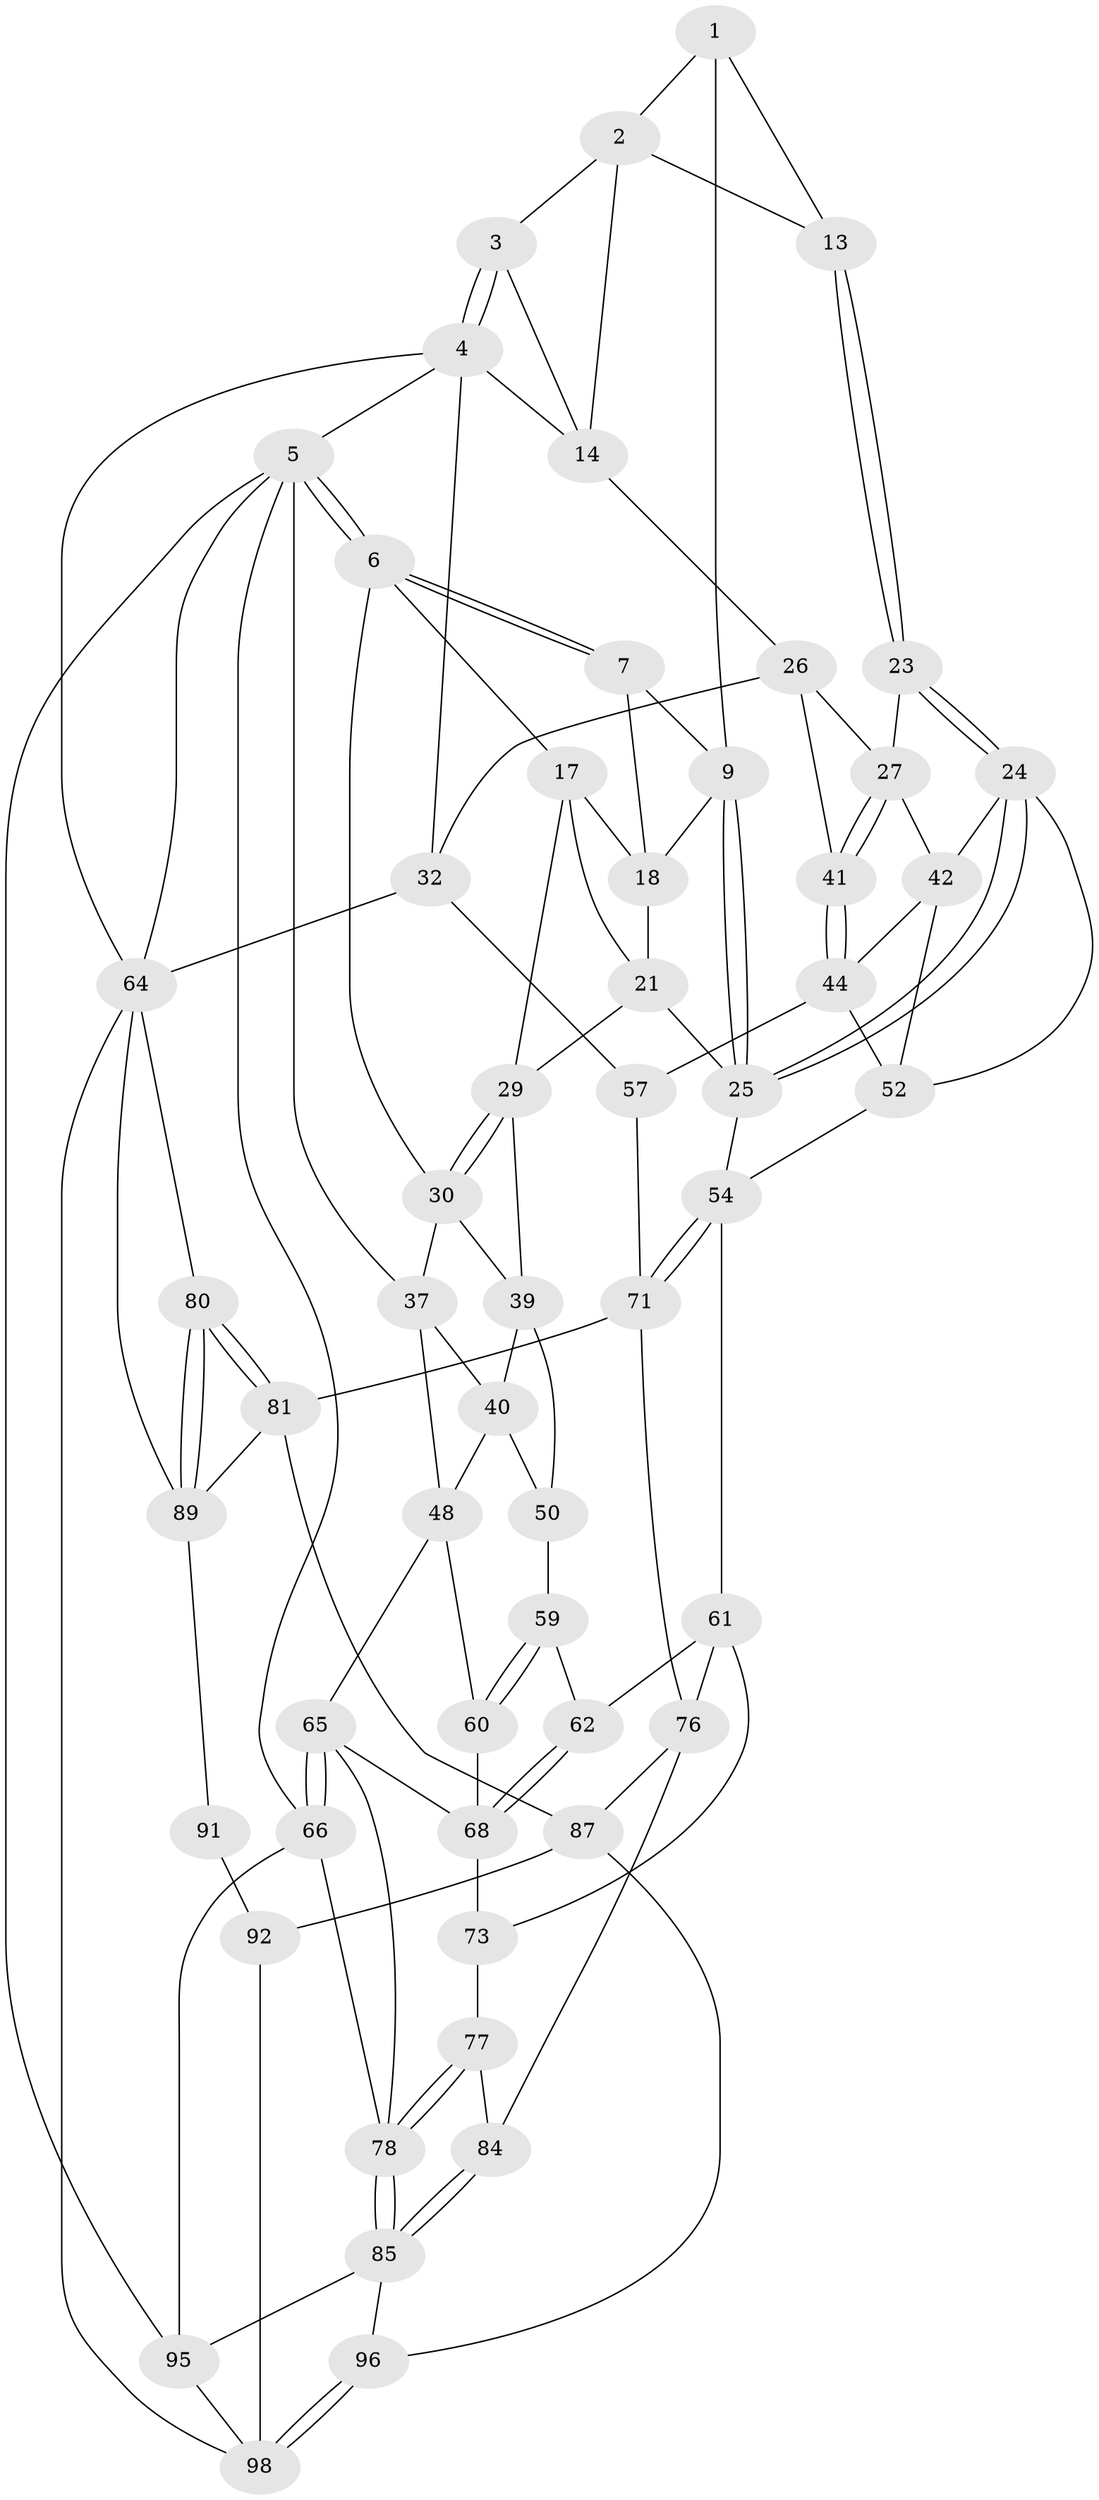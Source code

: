 // Generated by graph-tools (version 1.1) at 2025/24/03/03/25 07:24:33]
// undirected, 56 vertices, 125 edges
graph export_dot {
graph [start="1"]
  node [color=gray90,style=filled];
  1 [pos="+0.6715556849100277+0",super="+8"];
  2 [pos="+0.7105458106193537+0",super="+12"];
  3 [pos="+1+0"];
  4 [pos="+1+0",super="+20"];
  5 [pos="+0+0",super="+67"];
  6 [pos="+0+0",super="+16"];
  7 [pos="+0.40341287358680716+0",super="+11"];
  9 [pos="+0.4504199654060981+0.15202892241704108",super="+10"];
  13 [pos="+0.6925534294571688+0.12344540223227825"];
  14 [pos="+0.8250391515458864+0.12732715888087412",super="+15"];
  17 [pos="+0.10154556474601875+0.034175677371202404",super="+22"];
  18 [pos="+0.21223468557721153+0.06267396083041654",super="+19"];
  21 [pos="+0.32870272403967304+0.16808617136908355",super="+34"];
  23 [pos="+0.6649810570461363+0.16608475713804052"];
  24 [pos="+0.5212519661685262+0.23150226424793865",super="+43"];
  25 [pos="+0.49169434979416854+0.22660802364404767",super="+36"];
  26 [pos="+0.831222254999256+0.2047014328932905",super="+33"];
  27 [pos="+0.7877084009668597+0.2548355787083603",super="+28"];
  29 [pos="+0.2123468925828257+0.28455552699090136",super="+35"];
  30 [pos="+0.1356310566107026+0.24858251001226395",super="+31"];
  32 [pos="+1+0.25808073099208556",super="+56"];
  37 [pos="+0.037532236524875674+0.25945860001689103",super="+38"];
  39 [pos="+0.07980837258240163+0.30425473884064325",super="+46"];
  40 [pos="+0.06509092355651232+0.30828897363204344",super="+47"];
  41 [pos="+0.8384066896570227+0.3558022238113976"];
  42 [pos="+0.7164123444899643+0.3001524359139254",super="+45"];
  44 [pos="+0.8266957746673199+0.3951714768476192",super="+58"];
  48 [pos="+0+0.44943022407989147",super="+49"];
  50 [pos="+0.21861134436440982+0.3840056009995845",super="+51"];
  52 [pos="+0.6336571153466374+0.4278028632970456",super="+53"];
  54 [pos="+0.6060602759621587+0.5328106262496839",super="+55"];
  57 [pos="+0.924954692189877+0.5003784859320151"];
  59 [pos="+0.11483518420536439+0.5314601150325428",super="+63"];
  60 [pos="+0.11384243947233982+0.5323416156919849"];
  61 [pos="+0.33250412853446387+0.5668806341559178",super="+72"];
  62 [pos="+0.30677570548522154+0.5604970252641885"];
  64 [pos="+1+0.6831413015626066",super="+99"];
  65 [pos="+0+0.6600529556155093",super="+70"];
  66 [pos="+0+0.9062838908324936",super="+93"];
  68 [pos="+0.2004372547448176+0.6403691002176504",super="+69"];
  71 [pos="+0.6169762519932291+0.5750741272091151",super="+75"];
  73 [pos="+0.3336306563381025+0.7017673645552136",super="+74"];
  76 [pos="+0.5363456306660594+0.6666610023879467",super="+83"];
  77 [pos="+0.20917195387597787+0.7273303427286576",super="+82"];
  78 [pos="+0.1996161234047325+0.7458846849157317",super="+79"];
  80 [pos="+1+0.7177314115478498"];
  81 [pos="+0.6962046072865976+0.691784647297338",super="+86"];
  84 [pos="+0.3382015082009347+0.7730824030683117"];
  85 [pos="+0.31024032531841866+0.8094311820405983",super="+94"];
  87 [pos="+0.6846802186565443+0.7502726794529251",super="+88"];
  89 [pos="+0.821754928758021+0.9208669024310345",super="+90"];
  91 [pos="+0.7803908837016884+0.9138331705530196"];
  92 [pos="+0.6885458638677876+0.869307033662468",super="+97"];
  95 [pos="+0.1916355213857034+0.9486188991968088",super="+101"];
  96 [pos="+0.5159073103268543+0.9797322209288989"];
  98 [pos="+0.5335493978801255+1",super="+100"];
  1 -- 2;
  1 -- 13;
  1 -- 9;
  2 -- 3;
  2 -- 13;
  2 -- 14;
  3 -- 4;
  3 -- 4;
  3 -- 14;
  4 -- 5;
  4 -- 64;
  4 -- 32;
  4 -- 14;
  5 -- 6;
  5 -- 6;
  5 -- 37;
  5 -- 64;
  5 -- 66;
  5 -- 95;
  6 -- 7;
  6 -- 7;
  6 -- 17;
  6 -- 30;
  7 -- 18;
  7 -- 9;
  9 -- 25;
  9 -- 25;
  9 -- 18;
  13 -- 23;
  13 -- 23;
  14 -- 26;
  17 -- 18;
  17 -- 29;
  17 -- 21;
  18 -- 21;
  21 -- 25;
  21 -- 29;
  23 -- 24;
  23 -- 24;
  23 -- 27;
  24 -- 25;
  24 -- 25;
  24 -- 42;
  24 -- 52;
  25 -- 54;
  26 -- 27;
  26 -- 32;
  26 -- 41;
  27 -- 41;
  27 -- 41;
  27 -- 42;
  29 -- 30;
  29 -- 30;
  29 -- 39;
  30 -- 39;
  30 -- 37;
  32 -- 57;
  32 -- 64;
  37 -- 40;
  37 -- 48;
  39 -- 40;
  39 -- 50;
  40 -- 48;
  40 -- 50;
  41 -- 44;
  41 -- 44;
  42 -- 44;
  42 -- 52;
  44 -- 57;
  44 -- 52;
  48 -- 60;
  48 -- 65;
  50 -- 59 [weight=2];
  52 -- 54;
  54 -- 71;
  54 -- 71;
  54 -- 61;
  57 -- 71;
  59 -- 60;
  59 -- 60;
  59 -- 62;
  60 -- 68;
  61 -- 62;
  61 -- 73;
  61 -- 76;
  62 -- 68;
  62 -- 68;
  64 -- 80;
  64 -- 89;
  64 -- 98;
  65 -- 66;
  65 -- 66;
  65 -- 68;
  65 -- 78;
  66 -- 95;
  66 -- 78;
  68 -- 73;
  71 -- 81;
  71 -- 76;
  73 -- 77 [weight=2];
  76 -- 87;
  76 -- 84;
  77 -- 78;
  77 -- 78;
  77 -- 84;
  78 -- 85;
  78 -- 85;
  80 -- 81;
  80 -- 81;
  80 -- 89;
  80 -- 89;
  81 -- 89;
  81 -- 87;
  84 -- 85;
  84 -- 85;
  85 -- 96;
  85 -- 95;
  87 -- 92;
  87 -- 96;
  89 -- 91;
  91 -- 92 [weight=2];
  92 -- 98;
  95 -- 98;
  96 -- 98;
  96 -- 98;
}
